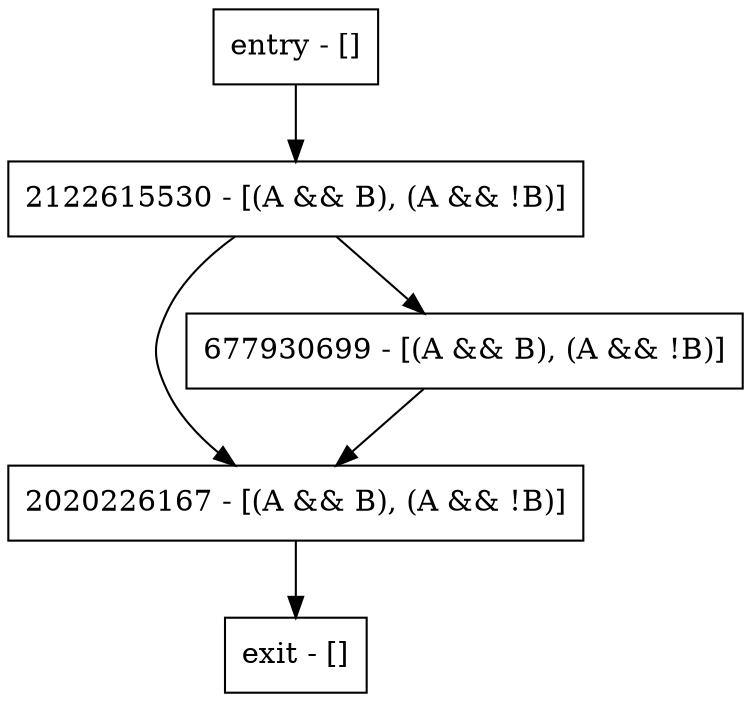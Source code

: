digraph foo {
node [shape=record];
entry [label="entry - []"];
exit [label="exit - []"];
2122615530 [label="2122615530 - [(A && B), (A && !B)]"];
2020226167 [label="2020226167 - [(A && B), (A && !B)]"];
677930699 [label="677930699 - [(A && B), (A && !B)]"];
entry;
exit;
entry -> 2122615530;
2122615530 -> 2020226167;
2122615530 -> 677930699;
2020226167 -> exit;
677930699 -> 2020226167;
}

